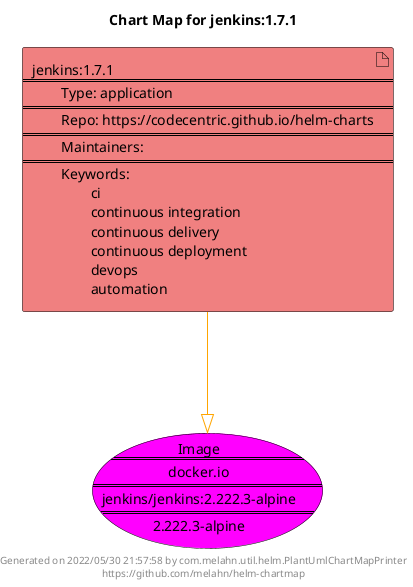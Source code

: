 @startuml
skinparam linetype ortho
skinparam backgroundColor white
skinparam usecaseBorderColor black
skinparam usecaseArrowColor LightSlateGray
skinparam artifactBorderColor black
skinparam artifactArrowColor LightSlateGray

title Chart Map for jenkins:1.7.1

'There is one referenced Helm Chart
artifact "jenkins:1.7.1\n====\n\tType: application\n====\n\tRepo: https://codecentric.github.io/helm-charts\n====\n\tMaintainers: \n====\n\tKeywords: \n\t\tci\n\t\tcontinuous integration\n\t\tcontinuous delivery\n\t\tcontinuous deployment\n\t\tdevops\n\t\tautomation" as jenkins_1_7_1 #LightCoral

'There is one referenced Docker Image
usecase "Image\n====\ndocker.io\n====\njenkins/jenkins:2.222.3-alpine\n====\n2.222.3-alpine" as docker_io_jenkins_jenkins_2_222_3_alpine #Fuchsia

'Chart Dependencies
jenkins_1_7_1--[#orange]-|>docker_io_jenkins_jenkins_2_222_3_alpine

center footer Generated on 2022/05/30 21:57:58 by com.melahn.util.helm.PlantUmlChartMapPrinter\nhttps://github.com/melahn/helm-chartmap
@enduml
